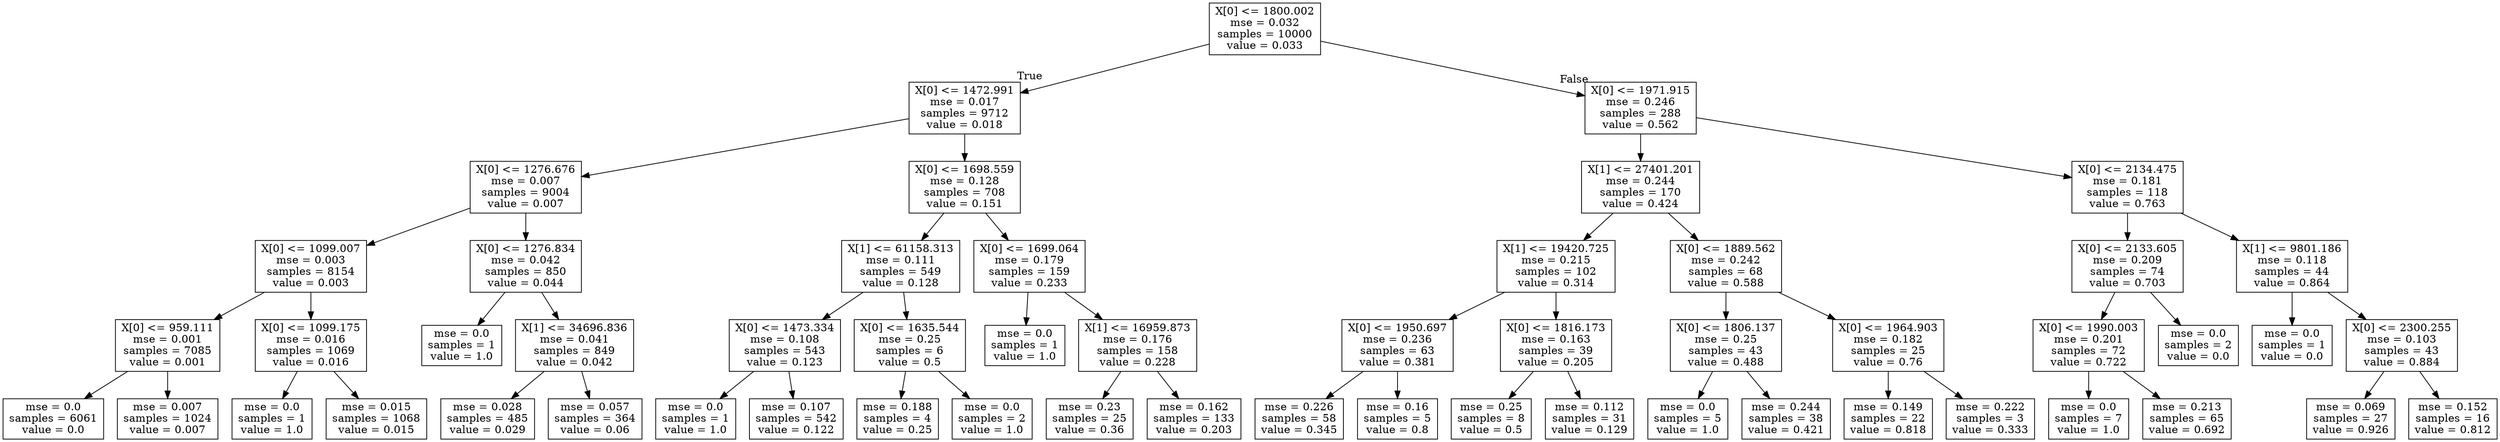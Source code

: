 digraph Tree {
node [shape=box] ;
0 [label="X[0] <= 1800.002\nmse = 0.032\nsamples = 10000\nvalue = 0.033"] ;
1 [label="X[0] <= 1472.991\nmse = 0.017\nsamples = 9712\nvalue = 0.018"] ;
0 -> 1 [labeldistance=2.5, labelangle=45, headlabel="True"] ;
2 [label="X[0] <= 1276.676\nmse = 0.007\nsamples = 9004\nvalue = 0.007"] ;
1 -> 2 ;
3 [label="X[0] <= 1099.007\nmse = 0.003\nsamples = 8154\nvalue = 0.003"] ;
2 -> 3 ;
4 [label="X[0] <= 959.111\nmse = 0.001\nsamples = 7085\nvalue = 0.001"] ;
3 -> 4 ;
5 [label="mse = 0.0\nsamples = 6061\nvalue = 0.0"] ;
4 -> 5 ;
6 [label="mse = 0.007\nsamples = 1024\nvalue = 0.007"] ;
4 -> 6 ;
7 [label="X[0] <= 1099.175\nmse = 0.016\nsamples = 1069\nvalue = 0.016"] ;
3 -> 7 ;
8 [label="mse = 0.0\nsamples = 1\nvalue = 1.0"] ;
7 -> 8 ;
9 [label="mse = 0.015\nsamples = 1068\nvalue = 0.015"] ;
7 -> 9 ;
10 [label="X[0] <= 1276.834\nmse = 0.042\nsamples = 850\nvalue = 0.044"] ;
2 -> 10 ;
11 [label="mse = 0.0\nsamples = 1\nvalue = 1.0"] ;
10 -> 11 ;
12 [label="X[1] <= 34696.836\nmse = 0.041\nsamples = 849\nvalue = 0.042"] ;
10 -> 12 ;
13 [label="mse = 0.028\nsamples = 485\nvalue = 0.029"] ;
12 -> 13 ;
14 [label="mse = 0.057\nsamples = 364\nvalue = 0.06"] ;
12 -> 14 ;
15 [label="X[0] <= 1698.559\nmse = 0.128\nsamples = 708\nvalue = 0.151"] ;
1 -> 15 ;
16 [label="X[1] <= 61158.313\nmse = 0.111\nsamples = 549\nvalue = 0.128"] ;
15 -> 16 ;
17 [label="X[0] <= 1473.334\nmse = 0.108\nsamples = 543\nvalue = 0.123"] ;
16 -> 17 ;
18 [label="mse = 0.0\nsamples = 1\nvalue = 1.0"] ;
17 -> 18 ;
19 [label="mse = 0.107\nsamples = 542\nvalue = 0.122"] ;
17 -> 19 ;
20 [label="X[0] <= 1635.544\nmse = 0.25\nsamples = 6\nvalue = 0.5"] ;
16 -> 20 ;
21 [label="mse = 0.188\nsamples = 4\nvalue = 0.25"] ;
20 -> 21 ;
22 [label="mse = 0.0\nsamples = 2\nvalue = 1.0"] ;
20 -> 22 ;
23 [label="X[0] <= 1699.064\nmse = 0.179\nsamples = 159\nvalue = 0.233"] ;
15 -> 23 ;
24 [label="mse = 0.0\nsamples = 1\nvalue = 1.0"] ;
23 -> 24 ;
25 [label="X[1] <= 16959.873\nmse = 0.176\nsamples = 158\nvalue = 0.228"] ;
23 -> 25 ;
26 [label="mse = 0.23\nsamples = 25\nvalue = 0.36"] ;
25 -> 26 ;
27 [label="mse = 0.162\nsamples = 133\nvalue = 0.203"] ;
25 -> 27 ;
28 [label="X[0] <= 1971.915\nmse = 0.246\nsamples = 288\nvalue = 0.562"] ;
0 -> 28 [labeldistance=2.5, labelangle=-45, headlabel="False"] ;
29 [label="X[1] <= 27401.201\nmse = 0.244\nsamples = 170\nvalue = 0.424"] ;
28 -> 29 ;
30 [label="X[1] <= 19420.725\nmse = 0.215\nsamples = 102\nvalue = 0.314"] ;
29 -> 30 ;
31 [label="X[0] <= 1950.697\nmse = 0.236\nsamples = 63\nvalue = 0.381"] ;
30 -> 31 ;
32 [label="mse = 0.226\nsamples = 58\nvalue = 0.345"] ;
31 -> 32 ;
33 [label="mse = 0.16\nsamples = 5\nvalue = 0.8"] ;
31 -> 33 ;
34 [label="X[0] <= 1816.173\nmse = 0.163\nsamples = 39\nvalue = 0.205"] ;
30 -> 34 ;
35 [label="mse = 0.25\nsamples = 8\nvalue = 0.5"] ;
34 -> 35 ;
36 [label="mse = 0.112\nsamples = 31\nvalue = 0.129"] ;
34 -> 36 ;
37 [label="X[0] <= 1889.562\nmse = 0.242\nsamples = 68\nvalue = 0.588"] ;
29 -> 37 ;
38 [label="X[0] <= 1806.137\nmse = 0.25\nsamples = 43\nvalue = 0.488"] ;
37 -> 38 ;
39 [label="mse = 0.0\nsamples = 5\nvalue = 1.0"] ;
38 -> 39 ;
40 [label="mse = 0.244\nsamples = 38\nvalue = 0.421"] ;
38 -> 40 ;
41 [label="X[0] <= 1964.903\nmse = 0.182\nsamples = 25\nvalue = 0.76"] ;
37 -> 41 ;
42 [label="mse = 0.149\nsamples = 22\nvalue = 0.818"] ;
41 -> 42 ;
43 [label="mse = 0.222\nsamples = 3\nvalue = 0.333"] ;
41 -> 43 ;
44 [label="X[0] <= 2134.475\nmse = 0.181\nsamples = 118\nvalue = 0.763"] ;
28 -> 44 ;
45 [label="X[0] <= 2133.605\nmse = 0.209\nsamples = 74\nvalue = 0.703"] ;
44 -> 45 ;
46 [label="X[0] <= 1990.003\nmse = 0.201\nsamples = 72\nvalue = 0.722"] ;
45 -> 46 ;
47 [label="mse = 0.0\nsamples = 7\nvalue = 1.0"] ;
46 -> 47 ;
48 [label="mse = 0.213\nsamples = 65\nvalue = 0.692"] ;
46 -> 48 ;
49 [label="mse = 0.0\nsamples = 2\nvalue = 0.0"] ;
45 -> 49 ;
50 [label="X[1] <= 9801.186\nmse = 0.118\nsamples = 44\nvalue = 0.864"] ;
44 -> 50 ;
51 [label="mse = 0.0\nsamples = 1\nvalue = 0.0"] ;
50 -> 51 ;
52 [label="X[0] <= 2300.255\nmse = 0.103\nsamples = 43\nvalue = 0.884"] ;
50 -> 52 ;
53 [label="mse = 0.069\nsamples = 27\nvalue = 0.926"] ;
52 -> 53 ;
54 [label="mse = 0.152\nsamples = 16\nvalue = 0.812"] ;
52 -> 54 ;
}